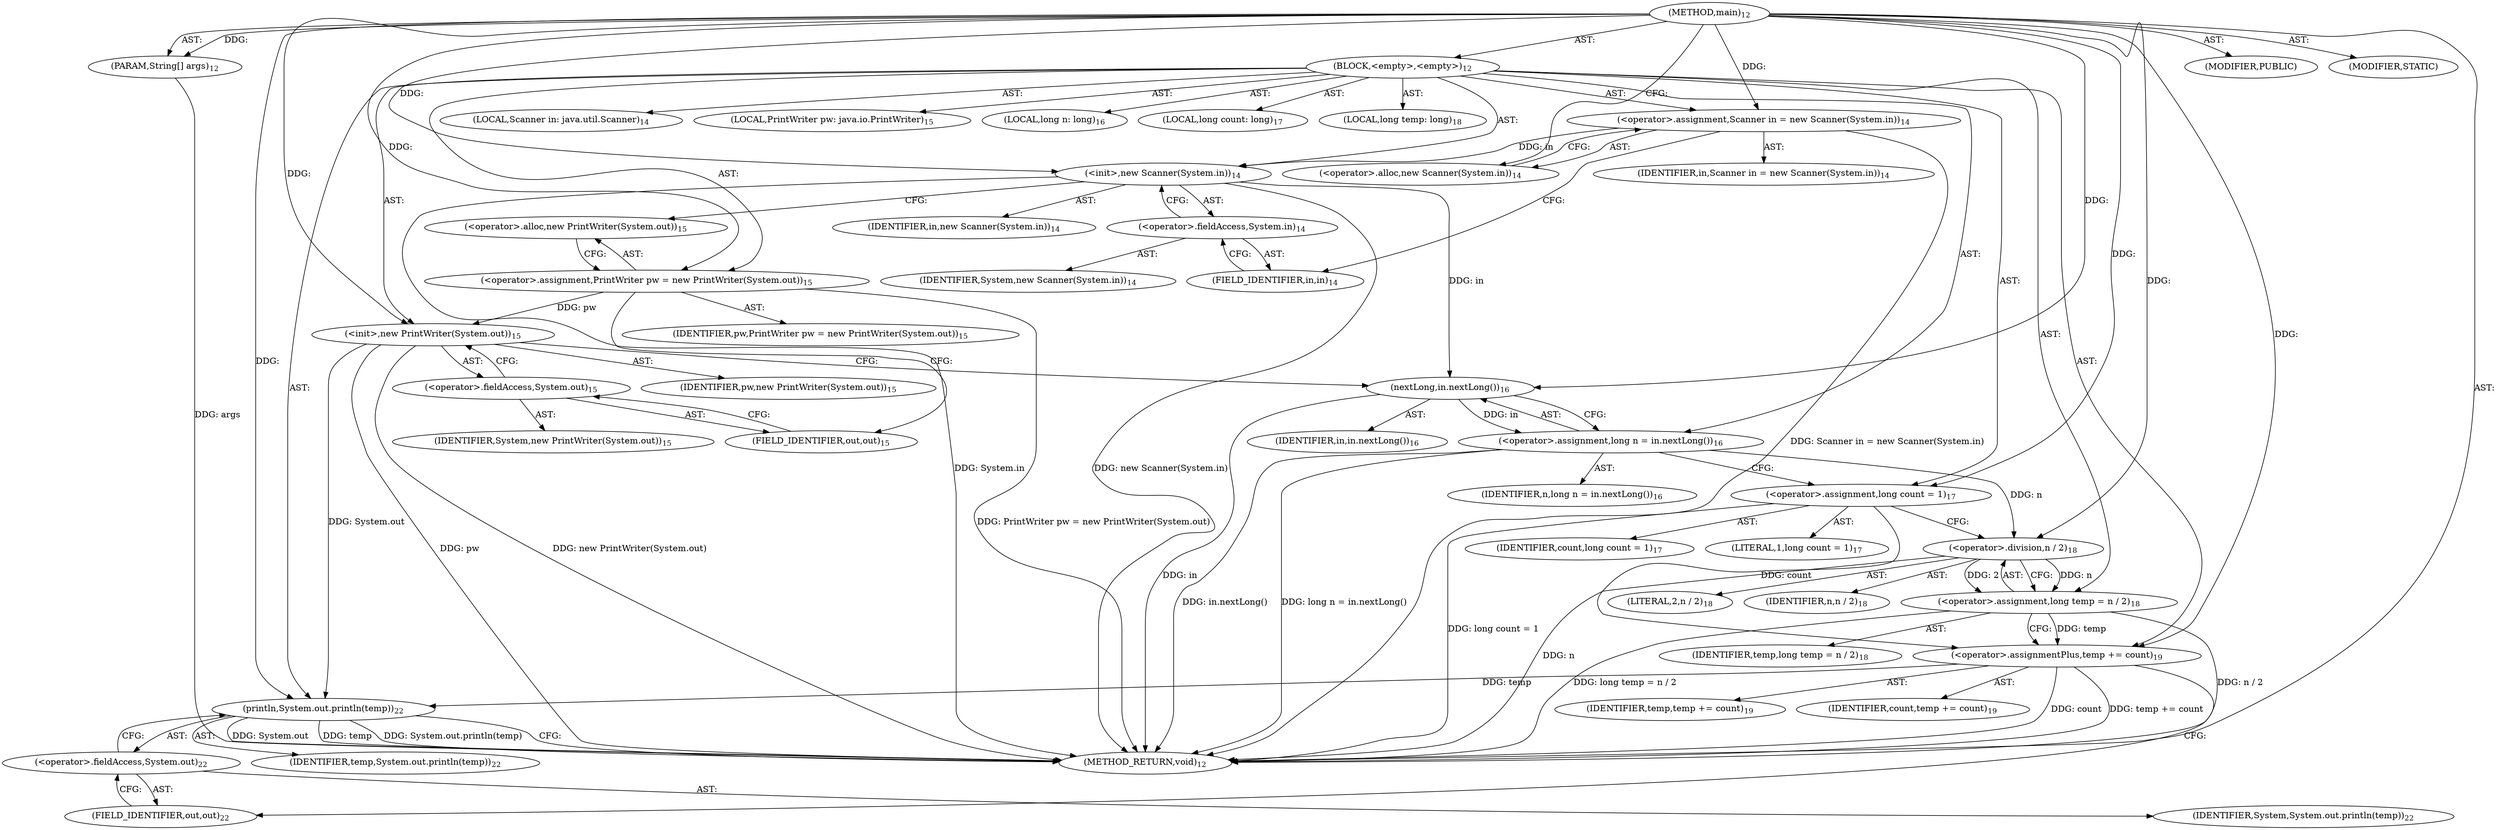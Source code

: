 digraph "main" {  
"21" [label = <(METHOD,main)<SUB>12</SUB>> ]
"22" [label = <(PARAM,String[] args)<SUB>12</SUB>> ]
"23" [label = <(BLOCK,&lt;empty&gt;,&lt;empty&gt;)<SUB>12</SUB>> ]
"4" [label = <(LOCAL,Scanner in: java.util.Scanner)<SUB>14</SUB>> ]
"24" [label = <(&lt;operator&gt;.assignment,Scanner in = new Scanner(System.in))<SUB>14</SUB>> ]
"25" [label = <(IDENTIFIER,in,Scanner in = new Scanner(System.in))<SUB>14</SUB>> ]
"26" [label = <(&lt;operator&gt;.alloc,new Scanner(System.in))<SUB>14</SUB>> ]
"27" [label = <(&lt;init&gt;,new Scanner(System.in))<SUB>14</SUB>> ]
"3" [label = <(IDENTIFIER,in,new Scanner(System.in))<SUB>14</SUB>> ]
"28" [label = <(&lt;operator&gt;.fieldAccess,System.in)<SUB>14</SUB>> ]
"29" [label = <(IDENTIFIER,System,new Scanner(System.in))<SUB>14</SUB>> ]
"30" [label = <(FIELD_IDENTIFIER,in,in)<SUB>14</SUB>> ]
"6" [label = <(LOCAL,PrintWriter pw: java.io.PrintWriter)<SUB>15</SUB>> ]
"31" [label = <(&lt;operator&gt;.assignment,PrintWriter pw = new PrintWriter(System.out))<SUB>15</SUB>> ]
"32" [label = <(IDENTIFIER,pw,PrintWriter pw = new PrintWriter(System.out))<SUB>15</SUB>> ]
"33" [label = <(&lt;operator&gt;.alloc,new PrintWriter(System.out))<SUB>15</SUB>> ]
"34" [label = <(&lt;init&gt;,new PrintWriter(System.out))<SUB>15</SUB>> ]
"5" [label = <(IDENTIFIER,pw,new PrintWriter(System.out))<SUB>15</SUB>> ]
"35" [label = <(&lt;operator&gt;.fieldAccess,System.out)<SUB>15</SUB>> ]
"36" [label = <(IDENTIFIER,System,new PrintWriter(System.out))<SUB>15</SUB>> ]
"37" [label = <(FIELD_IDENTIFIER,out,out)<SUB>15</SUB>> ]
"38" [label = <(LOCAL,long n: long)<SUB>16</SUB>> ]
"39" [label = <(&lt;operator&gt;.assignment,long n = in.nextLong())<SUB>16</SUB>> ]
"40" [label = <(IDENTIFIER,n,long n = in.nextLong())<SUB>16</SUB>> ]
"41" [label = <(nextLong,in.nextLong())<SUB>16</SUB>> ]
"42" [label = <(IDENTIFIER,in,in.nextLong())<SUB>16</SUB>> ]
"43" [label = <(LOCAL,long count: long)<SUB>17</SUB>> ]
"44" [label = <(&lt;operator&gt;.assignment,long count = 1)<SUB>17</SUB>> ]
"45" [label = <(IDENTIFIER,count,long count = 1)<SUB>17</SUB>> ]
"46" [label = <(LITERAL,1,long count = 1)<SUB>17</SUB>> ]
"47" [label = <(LOCAL,long temp: long)<SUB>18</SUB>> ]
"48" [label = <(&lt;operator&gt;.assignment,long temp = n / 2)<SUB>18</SUB>> ]
"49" [label = <(IDENTIFIER,temp,long temp = n / 2)<SUB>18</SUB>> ]
"50" [label = <(&lt;operator&gt;.division,n / 2)<SUB>18</SUB>> ]
"51" [label = <(IDENTIFIER,n,n / 2)<SUB>18</SUB>> ]
"52" [label = <(LITERAL,2,n / 2)<SUB>18</SUB>> ]
"53" [label = <(&lt;operator&gt;.assignmentPlus,temp += count)<SUB>19</SUB>> ]
"54" [label = <(IDENTIFIER,temp,temp += count)<SUB>19</SUB>> ]
"55" [label = <(IDENTIFIER,count,temp += count)<SUB>19</SUB>> ]
"56" [label = <(println,System.out.println(temp))<SUB>22</SUB>> ]
"57" [label = <(&lt;operator&gt;.fieldAccess,System.out)<SUB>22</SUB>> ]
"58" [label = <(IDENTIFIER,System,System.out.println(temp))<SUB>22</SUB>> ]
"59" [label = <(FIELD_IDENTIFIER,out,out)<SUB>22</SUB>> ]
"60" [label = <(IDENTIFIER,temp,System.out.println(temp))<SUB>22</SUB>> ]
"61" [label = <(MODIFIER,PUBLIC)> ]
"62" [label = <(MODIFIER,STATIC)> ]
"63" [label = <(METHOD_RETURN,void)<SUB>12</SUB>> ]
  "21" -> "22"  [ label = "AST: "] 
  "21" -> "23"  [ label = "AST: "] 
  "21" -> "61"  [ label = "AST: "] 
  "21" -> "62"  [ label = "AST: "] 
  "21" -> "63"  [ label = "AST: "] 
  "23" -> "4"  [ label = "AST: "] 
  "23" -> "24"  [ label = "AST: "] 
  "23" -> "27"  [ label = "AST: "] 
  "23" -> "6"  [ label = "AST: "] 
  "23" -> "31"  [ label = "AST: "] 
  "23" -> "34"  [ label = "AST: "] 
  "23" -> "38"  [ label = "AST: "] 
  "23" -> "39"  [ label = "AST: "] 
  "23" -> "43"  [ label = "AST: "] 
  "23" -> "44"  [ label = "AST: "] 
  "23" -> "47"  [ label = "AST: "] 
  "23" -> "48"  [ label = "AST: "] 
  "23" -> "53"  [ label = "AST: "] 
  "23" -> "56"  [ label = "AST: "] 
  "24" -> "25"  [ label = "AST: "] 
  "24" -> "26"  [ label = "AST: "] 
  "27" -> "3"  [ label = "AST: "] 
  "27" -> "28"  [ label = "AST: "] 
  "28" -> "29"  [ label = "AST: "] 
  "28" -> "30"  [ label = "AST: "] 
  "31" -> "32"  [ label = "AST: "] 
  "31" -> "33"  [ label = "AST: "] 
  "34" -> "5"  [ label = "AST: "] 
  "34" -> "35"  [ label = "AST: "] 
  "35" -> "36"  [ label = "AST: "] 
  "35" -> "37"  [ label = "AST: "] 
  "39" -> "40"  [ label = "AST: "] 
  "39" -> "41"  [ label = "AST: "] 
  "41" -> "42"  [ label = "AST: "] 
  "44" -> "45"  [ label = "AST: "] 
  "44" -> "46"  [ label = "AST: "] 
  "48" -> "49"  [ label = "AST: "] 
  "48" -> "50"  [ label = "AST: "] 
  "50" -> "51"  [ label = "AST: "] 
  "50" -> "52"  [ label = "AST: "] 
  "53" -> "54"  [ label = "AST: "] 
  "53" -> "55"  [ label = "AST: "] 
  "56" -> "57"  [ label = "AST: "] 
  "56" -> "60"  [ label = "AST: "] 
  "57" -> "58"  [ label = "AST: "] 
  "57" -> "59"  [ label = "AST: "] 
  "24" -> "30"  [ label = "CFG: "] 
  "27" -> "33"  [ label = "CFG: "] 
  "31" -> "37"  [ label = "CFG: "] 
  "34" -> "41"  [ label = "CFG: "] 
  "39" -> "44"  [ label = "CFG: "] 
  "44" -> "50"  [ label = "CFG: "] 
  "48" -> "53"  [ label = "CFG: "] 
  "53" -> "59"  [ label = "CFG: "] 
  "56" -> "63"  [ label = "CFG: "] 
  "26" -> "24"  [ label = "CFG: "] 
  "28" -> "27"  [ label = "CFG: "] 
  "33" -> "31"  [ label = "CFG: "] 
  "35" -> "34"  [ label = "CFG: "] 
  "41" -> "39"  [ label = "CFG: "] 
  "50" -> "48"  [ label = "CFG: "] 
  "57" -> "56"  [ label = "CFG: "] 
  "30" -> "28"  [ label = "CFG: "] 
  "37" -> "35"  [ label = "CFG: "] 
  "59" -> "57"  [ label = "CFG: "] 
  "21" -> "26"  [ label = "CFG: "] 
  "22" -> "63"  [ label = "DDG: args"] 
  "24" -> "63"  [ label = "DDG: Scanner in = new Scanner(System.in)"] 
  "27" -> "63"  [ label = "DDG: System.in"] 
  "27" -> "63"  [ label = "DDG: new Scanner(System.in)"] 
  "31" -> "63"  [ label = "DDG: PrintWriter pw = new PrintWriter(System.out)"] 
  "34" -> "63"  [ label = "DDG: pw"] 
  "34" -> "63"  [ label = "DDG: new PrintWriter(System.out)"] 
  "41" -> "63"  [ label = "DDG: in"] 
  "39" -> "63"  [ label = "DDG: in.nextLong()"] 
  "39" -> "63"  [ label = "DDG: long n = in.nextLong()"] 
  "44" -> "63"  [ label = "DDG: long count = 1"] 
  "50" -> "63"  [ label = "DDG: n"] 
  "48" -> "63"  [ label = "DDG: n / 2"] 
  "48" -> "63"  [ label = "DDG: long temp = n / 2"] 
  "53" -> "63"  [ label = "DDG: count"] 
  "53" -> "63"  [ label = "DDG: temp += count"] 
  "56" -> "63"  [ label = "DDG: System.out"] 
  "56" -> "63"  [ label = "DDG: temp"] 
  "56" -> "63"  [ label = "DDG: System.out.println(temp)"] 
  "21" -> "22"  [ label = "DDG: "] 
  "21" -> "24"  [ label = "DDG: "] 
  "21" -> "31"  [ label = "DDG: "] 
  "41" -> "39"  [ label = "DDG: in"] 
  "21" -> "44"  [ label = "DDG: "] 
  "50" -> "48"  [ label = "DDG: n"] 
  "50" -> "48"  [ label = "DDG: 2"] 
  "44" -> "53"  [ label = "DDG: count"] 
  "21" -> "53"  [ label = "DDG: "] 
  "24" -> "27"  [ label = "DDG: in"] 
  "21" -> "27"  [ label = "DDG: "] 
  "31" -> "34"  [ label = "DDG: pw"] 
  "21" -> "34"  [ label = "DDG: "] 
  "48" -> "53"  [ label = "DDG: temp"] 
  "34" -> "56"  [ label = "DDG: System.out"] 
  "53" -> "56"  [ label = "DDG: temp"] 
  "21" -> "56"  [ label = "DDG: "] 
  "27" -> "41"  [ label = "DDG: in"] 
  "21" -> "41"  [ label = "DDG: "] 
  "39" -> "50"  [ label = "DDG: n"] 
  "21" -> "50"  [ label = "DDG: "] 
}
